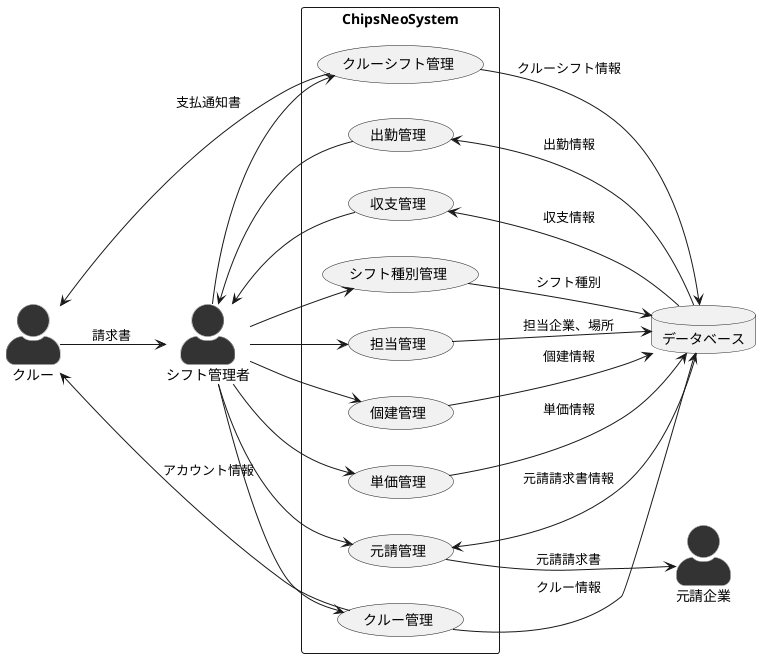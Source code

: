 @startuml シフト管理者

left to right direction
skinparam actorStyle awesome
skinparam actor {
    BackgroundColor #333333
    BorderColor #999999
}
actor シフト管理者 as manager
actor クルー as crew
actor 元請企業 as prime_contractor

rectangle ChipsNeoSystem {
    usecase "出勤管理" as attendance
    usecase "シフト種別管理" as type
    usecase "担当管理" as charge
    usecase "個建管理" as individual
    usecase "クルー管理" as crew_manage
    usecase "単価管理" as unit_cost
    usecase "元請管理" as prime
    usecase "クルーシフト管理" as crew_shift
    usecase "収支管理" as iae
}

database データベース as data

data --> attendance :出勤情報
attendance --> manager

manager --> type
type --> data :シフト種別

manager --> charge
charge --> data :担当企業、場所

manager --> individual
individual --> data :個建情報

manager --> crew_manage
crew_manage --> data :クルー情報
crew_manage --> crew :アカウント情報

manager --> unit_cost
unit_cost --> data :単価情報

manager --> prime
data --> prime :元請請求書情報
prime --> prime_contractor :元請請求書

manager --> crew_shift
crew_shift --> data :クルーシフト情報
crew_shift --> crew :支払通知書
crew --> manager :請求書

data --> iae :収支情報
iae --> manager

@enduml
